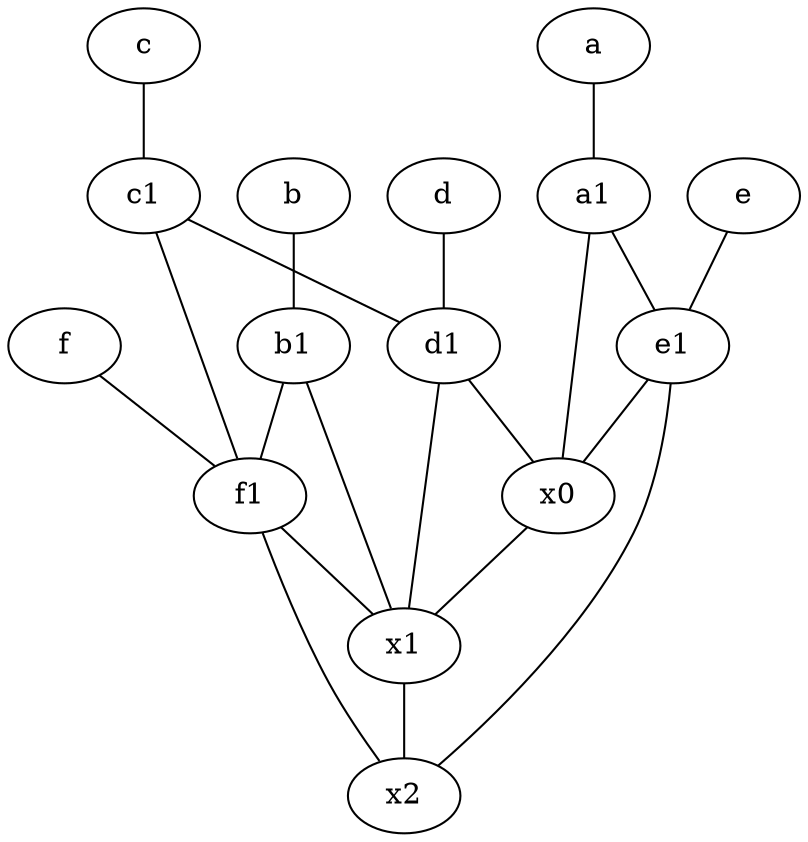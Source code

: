 graph {
	node [labelfontsize=50]
	f1 [labelfontsize=50 pos="3,8!"]
	a [labelfontsize=50 pos="8,2!"]
	x0 [labelfontsize=50]
	e [labelfontsize=50 pos="7,9!"]
	f [labelfontsize=50 pos="3,9!"]
	e1 [labelfontsize=50 pos="7,7!"]
	x2 [labelfontsize=50]
	c1 [labelfontsize=50 pos="4.5,3!"]
	b [labelfontsize=50 pos="10,4!"]
	c [labelfontsize=50 pos="4.5,2!"]
	d [labelfontsize=50 pos="2,5!"]
	b1 [labelfontsize=50 pos="9,4!"]
	x1 [labelfontsize=50]
	a1 [labelfontsize=50 pos="8,3!"]
	d1 [labelfontsize=50 pos="3,5!"]
	c -- c1
	d -- d1
	a -- a1
	b1 -- x1
	c1 -- d1
	e -- e1
	f1 -- x2
	e1 -- x2
	d1 -- x1
	a1 -- x0
	b -- b1
	b1 -- f1
	c1 -- f1
	x0 -- x1
	f1 -- x1
	x1 -- x2
	d1 -- x0
	a1 -- e1
	f -- f1
	e1 -- x0
}
